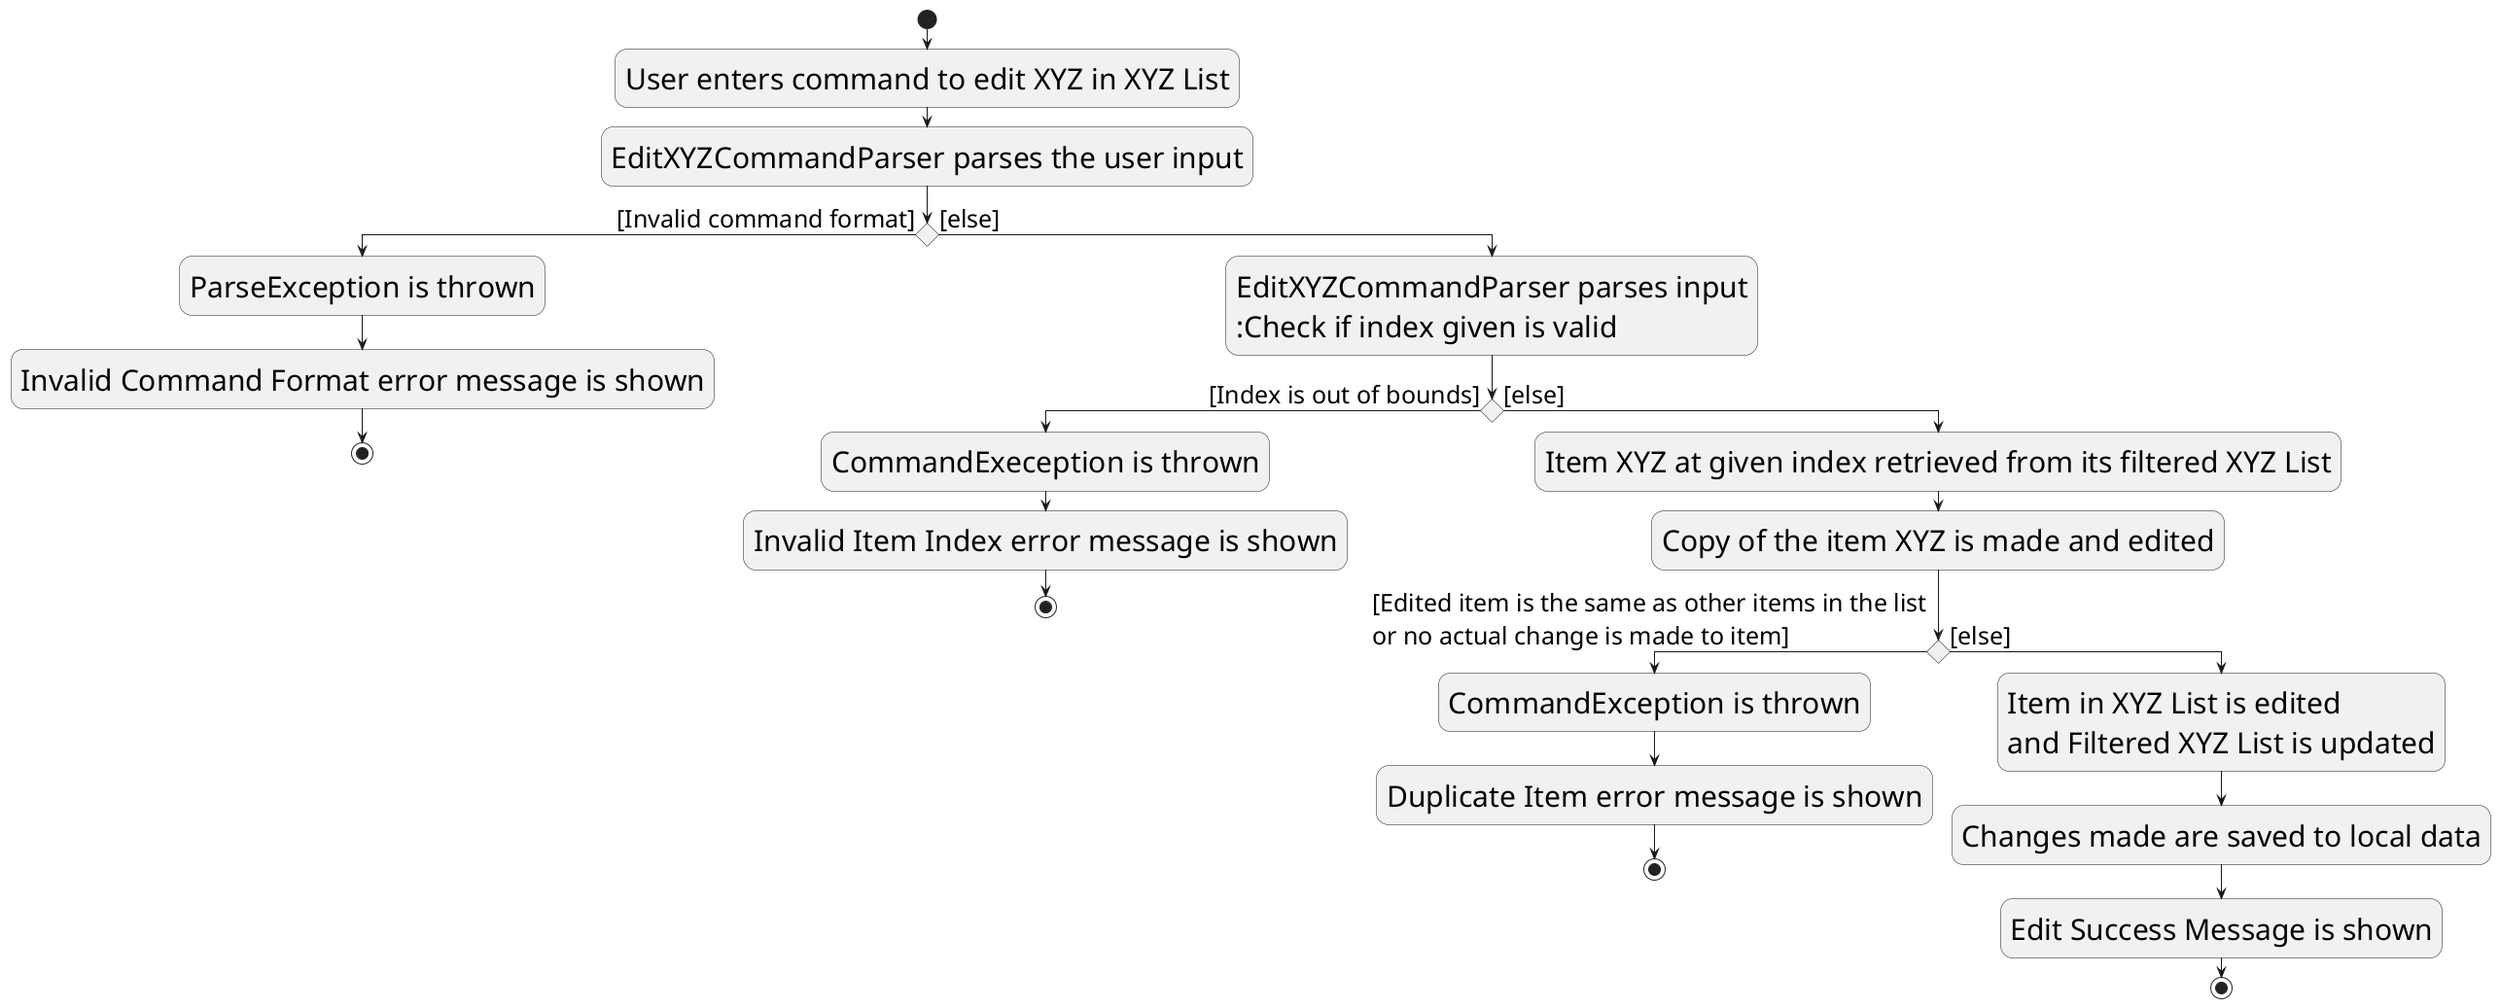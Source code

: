 @startuml
skinparam activityFontSize 30
skinparam activityArrowFontSize 25

start
:User enters command to edit XYZ in XYZ List;
:EditXYZCommandParser parses the user input;
if () then ([Invalid command format])
  :ParseException is thrown;
  :Invalid Command Format error message is shown;
  stop
else ([else])
:EditXYZCommandParser parses input
:Check if index given is valid;

if () then ([Index is out of bounds])
    :CommandExeception is thrown;
    :Invalid Item Index error message is shown;
    stop
else ([else])
:Item XYZ at given index retrieved from its filtered XYZ List;
:Copy of the item XYZ is made and edited;

if () then ([Edited item is the same as other items in the list
or no actual change is made to item])
:CommandException is thrown;
:Duplicate Item error message is shown;
stop

else ([else])
:Item in XYZ List is edited
and Filtered XYZ List is updated;
:Changes made are saved to local data;
:Edit Success Message is shown;
stop

@enduml
